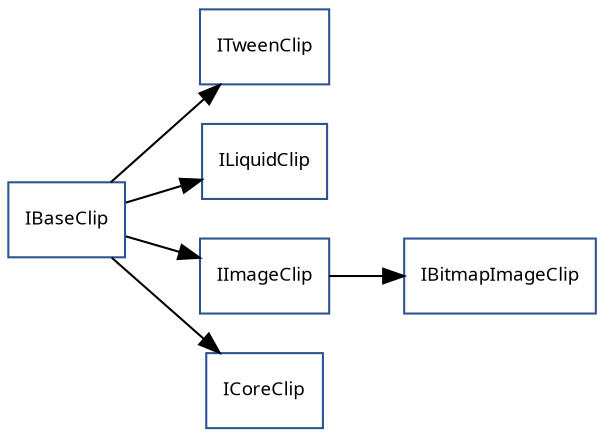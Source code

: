 strict digraph interface_diagram {
  rankdir=LR;
  ITweenClip[
    label="ITweenClip",
    URL="ITweenClip.html",
    tooltip="com.sekati.display.ITweenClip",
    fontname="Verdana-Italic",
    fontsize="9"
    color="#2d5492"
    shape="record"
  ];
  ILiquidClip[
    label="ILiquidClip",
    URL="ILiquidClip.html",
    tooltip="com.sekati.display.ILiquidClip",
    fontname="Verdana-Italic",
    fontsize="9"
    color="#2d5492"
    shape="record"
  ];
  IImageClip[
    label="IImageClip",
    URL="IImageClip.html",
    tooltip="com.sekati.display.IImageClip",
    fontname="Verdana-Italic",
    fontsize="9"
    color="#2d5492"
    shape="record"
  ];
  ICoreClip[
    label="ICoreClip",
    URL="ICoreClip.html",
    tooltip="com.sekati.display.ICoreClip",
    fontname="Verdana-Italic",
    fontsize="9"
    color="#2d5492"
    shape="record"
  ];
  IBitmapImageClip[
    label="IBitmapImageClip",
    URL="IBitmapImageClip.html",
    tooltip="com.sekati.display.IBitmapImageClip",
    fontname="Verdana-Italic",
    fontsize="9"
    color="#2d5492"
    shape="record"
  ];
  IBaseClip[
    label="IBaseClip",
    URL="IBaseClip.html",
    tooltip="com.sekati.display.IBaseClip",
    fontname="Verdana-Italic",
    fontsize="9"
    color="#2d5492"
    shape="record"
  ];
  IBaseClip -> ITweenClip;
  IBaseClip -> ILiquidClip;
  IBaseClip -> IImageClip;
  IBaseClip -> ICoreClip;
  IImageClip -> IBitmapImageClip;
}
